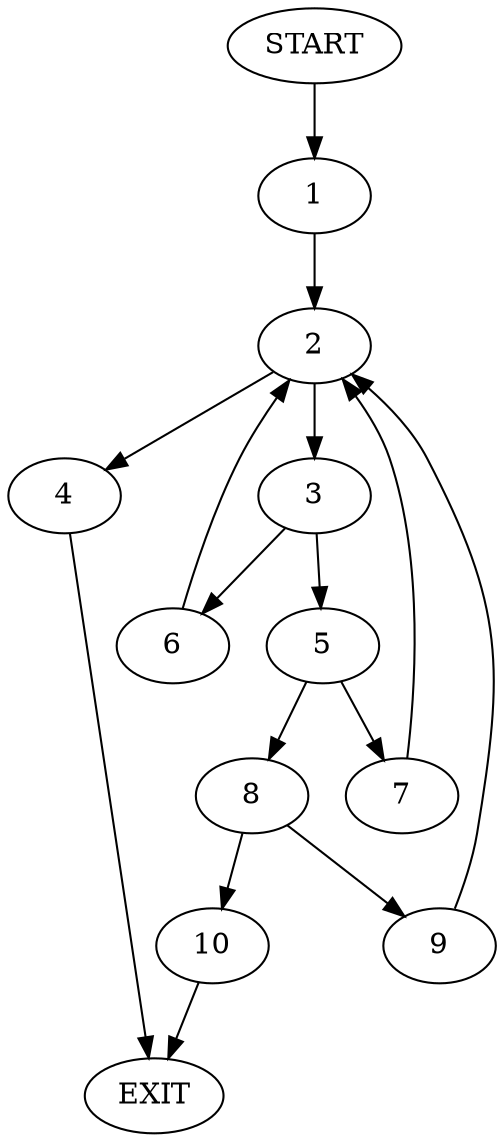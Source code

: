 digraph {
0 [label="START"]
11 [label="EXIT"]
0 -> 1
1 -> 2
2 -> 3
2 -> 4
4 -> 11
3 -> 5
3 -> 6
5 -> 7
5 -> 8
6 -> 2
8 -> 9
8 -> 10
7 -> 2
9 -> 2
10 -> 11
}
